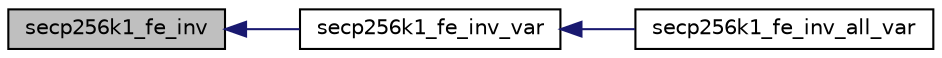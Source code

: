 digraph "secp256k1_fe_inv"
{
  edge [fontname="Helvetica",fontsize="10",labelfontname="Helvetica",labelfontsize="10"];
  node [fontname="Helvetica",fontsize="10",shape=record];
  rankdir="LR";
  Node9 [label="secp256k1_fe_inv",height=0.2,width=0.4,color="black", fillcolor="grey75", style="filled", fontcolor="black"];
  Node9 -> Node10 [dir="back",color="midnightblue",fontsize="10",style="solid",fontname="Helvetica"];
  Node10 [label="secp256k1_fe_inv_var",height=0.2,width=0.4,color="black", fillcolor="white", style="filled",URL="$d7/d0b/field__impl_8h.html#a0090ecfb39b34a8965cc16ae1feca5aa"];
  Node10 -> Node11 [dir="back",color="midnightblue",fontsize="10",style="solid",fontname="Helvetica"];
  Node11 [label="secp256k1_fe_inv_all_var",height=0.2,width=0.4,color="black", fillcolor="white", style="filled",URL="$d7/d0b/field__impl_8h.html#a728a757d8960973603be6f3b2aa13f4e"];
}
